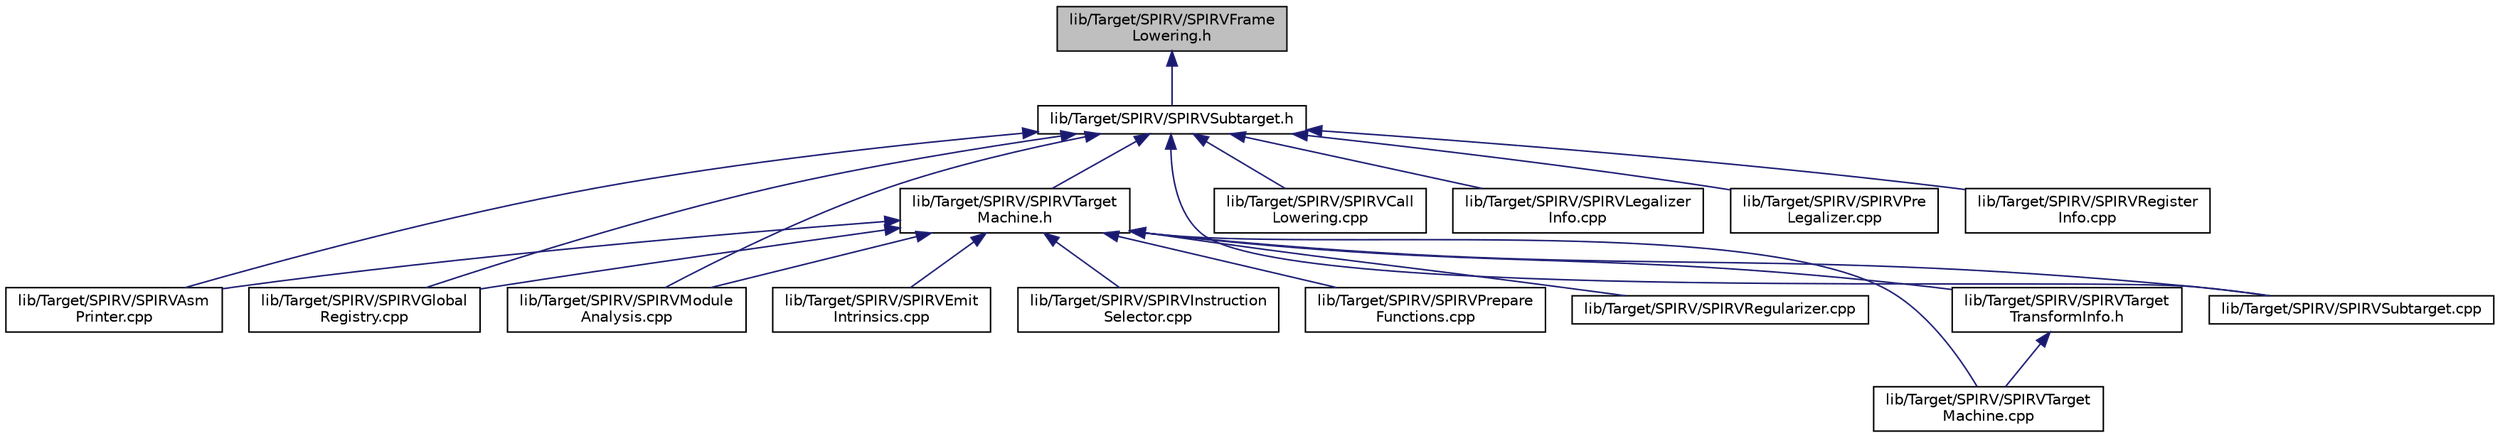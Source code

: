 digraph "lib/Target/SPIRV/SPIRVFrameLowering.h"
{
 // LATEX_PDF_SIZE
  bgcolor="transparent";
  edge [fontname="Helvetica",fontsize="10",labelfontname="Helvetica",labelfontsize="10"];
  node [fontname="Helvetica",fontsize="10",shape=record];
  Node1 [label="lib/Target/SPIRV/SPIRVFrame\lLowering.h",height=0.2,width=0.4,color="black", fillcolor="grey75", style="filled", fontcolor="black",tooltip=" "];
  Node1 -> Node2 [dir="back",color="midnightblue",fontsize="10",style="solid",fontname="Helvetica"];
  Node2 [label="lib/Target/SPIRV/SPIRVSubtarget.h",height=0.2,width=0.4,color="black",URL="$SPIRVSubtarget_8h.html",tooltip=" "];
  Node2 -> Node3 [dir="back",color="midnightblue",fontsize="10",style="solid",fontname="Helvetica"];
  Node3 [label="lib/Target/SPIRV/SPIRVAsm\lPrinter.cpp",height=0.2,width=0.4,color="black",URL="$SPIRVAsmPrinter_8cpp.html",tooltip=" "];
  Node2 -> Node4 [dir="back",color="midnightblue",fontsize="10",style="solid",fontname="Helvetica"];
  Node4 [label="lib/Target/SPIRV/SPIRVTarget\lMachine.h",height=0.2,width=0.4,color="black",URL="$SPIRVTargetMachine_8h.html",tooltip=" "];
  Node4 -> Node3 [dir="back",color="midnightblue",fontsize="10",style="solid",fontname="Helvetica"];
  Node4 -> Node5 [dir="back",color="midnightblue",fontsize="10",style="solid",fontname="Helvetica"];
  Node5 [label="lib/Target/SPIRV/SPIRVEmit\lIntrinsics.cpp",height=0.2,width=0.4,color="black",URL="$SPIRVEmitIntrinsics_8cpp.html",tooltip=" "];
  Node4 -> Node6 [dir="back",color="midnightblue",fontsize="10",style="solid",fontname="Helvetica"];
  Node6 [label="lib/Target/SPIRV/SPIRVGlobal\lRegistry.cpp",height=0.2,width=0.4,color="black",URL="$SPIRVGlobalRegistry_8cpp.html",tooltip=" "];
  Node4 -> Node7 [dir="back",color="midnightblue",fontsize="10",style="solid",fontname="Helvetica"];
  Node7 [label="lib/Target/SPIRV/SPIRVInstruction\lSelector.cpp",height=0.2,width=0.4,color="black",URL="$SPIRVInstructionSelector_8cpp.html",tooltip=" "];
  Node4 -> Node8 [dir="back",color="midnightblue",fontsize="10",style="solid",fontname="Helvetica"];
  Node8 [label="lib/Target/SPIRV/SPIRVModule\lAnalysis.cpp",height=0.2,width=0.4,color="black",URL="$SPIRVModuleAnalysis_8cpp.html",tooltip=" "];
  Node4 -> Node9 [dir="back",color="midnightblue",fontsize="10",style="solid",fontname="Helvetica"];
  Node9 [label="lib/Target/SPIRV/SPIRVPrepare\lFunctions.cpp",height=0.2,width=0.4,color="black",URL="$SPIRVPrepareFunctions_8cpp.html",tooltip=" "];
  Node4 -> Node10 [dir="back",color="midnightblue",fontsize="10",style="solid",fontname="Helvetica"];
  Node10 [label="lib/Target/SPIRV/SPIRVRegularizer.cpp",height=0.2,width=0.4,color="black",URL="$SPIRVRegularizer_8cpp.html",tooltip=" "];
  Node4 -> Node11 [dir="back",color="midnightblue",fontsize="10",style="solid",fontname="Helvetica"];
  Node11 [label="lib/Target/SPIRV/SPIRVSubtarget.cpp",height=0.2,width=0.4,color="black",URL="$SPIRVSubtarget_8cpp.html",tooltip=" "];
  Node4 -> Node12 [dir="back",color="midnightblue",fontsize="10",style="solid",fontname="Helvetica"];
  Node12 [label="lib/Target/SPIRV/SPIRVTarget\lMachine.cpp",height=0.2,width=0.4,color="black",URL="$SPIRVTargetMachine_8cpp.html",tooltip=" "];
  Node4 -> Node13 [dir="back",color="midnightblue",fontsize="10",style="solid",fontname="Helvetica"];
  Node13 [label="lib/Target/SPIRV/SPIRVTarget\lTransformInfo.h",height=0.2,width=0.4,color="black",URL="$SPIRVTargetTransformInfo_8h.html",tooltip=" "];
  Node13 -> Node12 [dir="back",color="midnightblue",fontsize="10",style="solid",fontname="Helvetica"];
  Node2 -> Node14 [dir="back",color="midnightblue",fontsize="10",style="solid",fontname="Helvetica"];
  Node14 [label="lib/Target/SPIRV/SPIRVCall\lLowering.cpp",height=0.2,width=0.4,color="black",URL="$SPIRVCallLowering_8cpp.html",tooltip=" "];
  Node2 -> Node6 [dir="back",color="midnightblue",fontsize="10",style="solid",fontname="Helvetica"];
  Node2 -> Node15 [dir="back",color="midnightblue",fontsize="10",style="solid",fontname="Helvetica"];
  Node15 [label="lib/Target/SPIRV/SPIRVLegalizer\lInfo.cpp",height=0.2,width=0.4,color="black",URL="$SPIRVLegalizerInfo_8cpp.html",tooltip=" "];
  Node2 -> Node8 [dir="back",color="midnightblue",fontsize="10",style="solid",fontname="Helvetica"];
  Node2 -> Node16 [dir="back",color="midnightblue",fontsize="10",style="solid",fontname="Helvetica"];
  Node16 [label="lib/Target/SPIRV/SPIRVPre\lLegalizer.cpp",height=0.2,width=0.4,color="black",URL="$SPIRVPreLegalizer_8cpp.html",tooltip=" "];
  Node2 -> Node17 [dir="back",color="midnightblue",fontsize="10",style="solid",fontname="Helvetica"];
  Node17 [label="lib/Target/SPIRV/SPIRVRegister\lInfo.cpp",height=0.2,width=0.4,color="black",URL="$SPIRVRegisterInfo_8cpp.html",tooltip=" "];
  Node2 -> Node11 [dir="back",color="midnightblue",fontsize="10",style="solid",fontname="Helvetica"];
}
